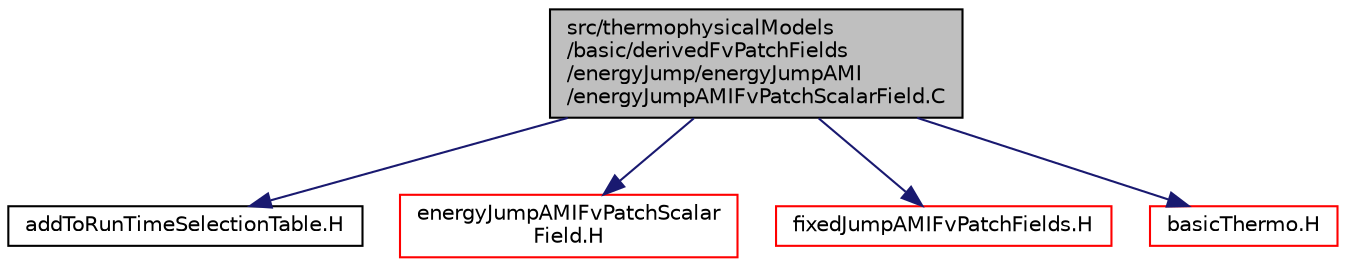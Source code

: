 digraph "src/thermophysicalModels/basic/derivedFvPatchFields/energyJump/energyJumpAMI/energyJumpAMIFvPatchScalarField.C"
{
  bgcolor="transparent";
  edge [fontname="Helvetica",fontsize="10",labelfontname="Helvetica",labelfontsize="10"];
  node [fontname="Helvetica",fontsize="10",shape=record];
  Node1 [label="src/thermophysicalModels\l/basic/derivedFvPatchFields\l/energyJump/energyJumpAMI\l/energyJumpAMIFvPatchScalarField.C",height=0.2,width=0.4,color="black", fillcolor="grey75", style="filled", fontcolor="black"];
  Node1 -> Node2 [color="midnightblue",fontsize="10",style="solid",fontname="Helvetica"];
  Node2 [label="addToRunTimeSelectionTable.H",height=0.2,width=0.4,color="black",URL="$a07966.html",tooltip="Macros for easy insertion into run-time selection tables. "];
  Node1 -> Node3 [color="midnightblue",fontsize="10",style="solid",fontname="Helvetica"];
  Node3 [label="energyJumpAMIFvPatchScalar\lField.H",height=0.2,width=0.4,color="red",URL="$a10169.html"];
  Node1 -> Node4 [color="midnightblue",fontsize="10",style="solid",fontname="Helvetica"];
  Node4 [label="fixedJumpAMIFvPatchFields.H",height=0.2,width=0.4,color="red",URL="$a05443.html"];
  Node1 -> Node5 [color="midnightblue",fontsize="10",style="solid",fontname="Helvetica"];
  Node5 [label="basicThermo.H",height=0.2,width=0.4,color="red",URL="$a10163.html"];
}
